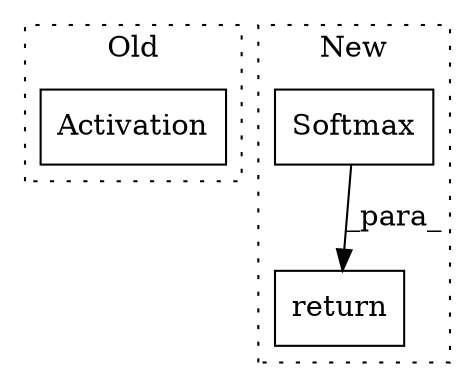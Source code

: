 digraph G {
subgraph cluster0 {
1 [label="Activation" a="32" s="6763,6790" l="11,1" shape="box"];
label = "Old";
style="dotted";
}
subgraph cluster1 {
2 [label="Softmax" a="32" s="8113" l="9" shape="box"];
3 [label="return" a="41" s="8097" l="7" shape="box"];
label = "New";
style="dotted";
}
2 -> 3 [label="_para_"];
}